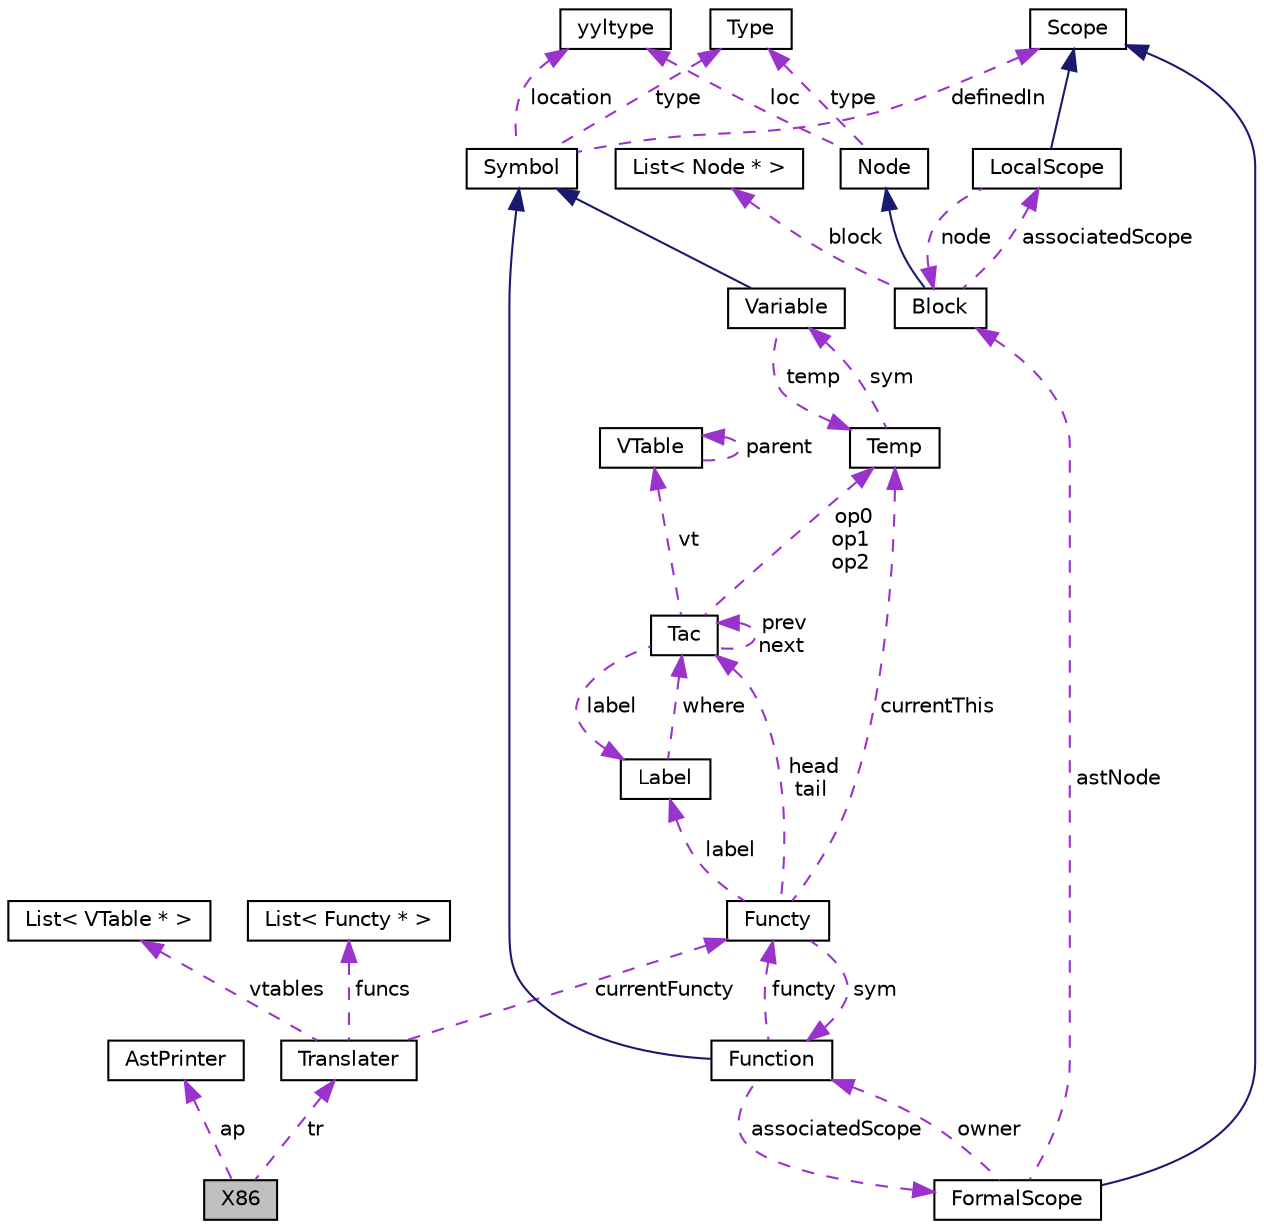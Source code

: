 digraph "X86"
{
 // LATEX_PDF_SIZE
  edge [fontname="Helvetica",fontsize="10",labelfontname="Helvetica",labelfontsize="10"];
  node [fontname="Helvetica",fontsize="10",shape=record];
  Node1 [label="X86",height=0.2,width=0.4,color="black", fillcolor="grey75", style="filled", fontcolor="black",tooltip="X86 class as code generator."];
  Node2 -> Node1 [dir="back",color="darkorchid3",fontsize="10",style="dashed",label=" ap" ,fontname="Helvetica"];
  Node2 [label="AstPrinter",height=0.2,width=0.4,color="black", fillcolor="white", style="filled",URL="$classAstPrinter.html",tooltip="printer helper class"];
  Node3 -> Node1 [dir="back",color="darkorchid3",fontsize="10",style="dashed",label=" tr" ,fontname="Helvetica"];
  Node3 [label="Translater",height=0.2,width=0.4,color="black", fillcolor="white", style="filled",URL="$classTranslater.html",tooltip=" "];
  Node4 -> Node3 [dir="back",color="darkorchid3",fontsize="10",style="dashed",label=" currentFuncty" ,fontname="Helvetica"];
  Node4 [label="Functy",height=0.2,width=0.4,color="black", fillcolor="white", style="filled",URL="$classFuncty.html",tooltip=" "];
  Node5 -> Node4 [dir="back",color="darkorchid3",fontsize="10",style="dashed",label=" head\ntail" ,fontname="Helvetica"];
  Node5 [label="Tac",height=0.2,width=0.4,color="black", fillcolor="white", style="filled",URL="$classTac.html",tooltip=" "];
  Node5 -> Node5 [dir="back",color="darkorchid3",fontsize="10",style="dashed",label=" prev\nnext" ,fontname="Helvetica"];
  Node6 -> Node5 [dir="back",color="darkorchid3",fontsize="10",style="dashed",label=" op0\nop1\nop2" ,fontname="Helvetica"];
  Node6 [label="Temp",height=0.2,width=0.4,color="black", fillcolor="white", style="filled",URL="$classTemp.html",tooltip=" "];
  Node7 -> Node6 [dir="back",color="darkorchid3",fontsize="10",style="dashed",label=" sym" ,fontname="Helvetica"];
  Node7 [label="Variable",height=0.2,width=0.4,color="black", fillcolor="white", style="filled",URL="$classVariable.html",tooltip=" "];
  Node8 -> Node7 [dir="back",color="midnightblue",fontsize="10",style="solid",fontname="Helvetica"];
  Node8 [label="Symbol",height=0.2,width=0.4,color="black", fillcolor="white", style="filled",URL="$classSymbol.html",tooltip=" "];
  Node9 -> Node8 [dir="back",color="darkorchid3",fontsize="10",style="dashed",label=" location" ,fontname="Helvetica"];
  Node9 [label="yyltype",height=0.2,width=0.4,color="black", fillcolor="white", style="filled",URL="$structyyltype.html",tooltip="store location information"];
  Node10 -> Node8 [dir="back",color="darkorchid3",fontsize="10",style="dashed",label=" type" ,fontname="Helvetica"];
  Node10 [label="Type",height=0.2,width=0.4,color="black", fillcolor="white", style="filled",URL="$classType.html",tooltip=" "];
  Node11 -> Node8 [dir="back",color="darkorchid3",fontsize="10",style="dashed",label=" definedIn" ,fontname="Helvetica"];
  Node11 [label="Scope",height=0.2,width=0.4,color="black", fillcolor="white", style="filled",URL="$classScope.html",tooltip="scope interface"];
  Node6 -> Node7 [dir="back",color="darkorchid3",fontsize="10",style="dashed",label=" temp" ,fontname="Helvetica"];
  Node12 -> Node5 [dir="back",color="darkorchid3",fontsize="10",style="dashed",label=" vt" ,fontname="Helvetica"];
  Node12 [label="VTable",height=0.2,width=0.4,color="black", fillcolor="white", style="filled",URL="$classVTable.html",tooltip=" "];
  Node12 -> Node12 [dir="back",color="darkorchid3",fontsize="10",style="dashed",label=" parent" ,fontname="Helvetica"];
  Node13 -> Node5 [dir="back",color="darkorchid3",fontsize="10",style="dashed",label=" label" ,fontname="Helvetica"];
  Node13 [label="Label",height=0.2,width=0.4,color="black", fillcolor="white", style="filled",URL="$classLabel.html",tooltip=" "];
  Node5 -> Node13 [dir="back",color="darkorchid3",fontsize="10",style="dashed",label=" where" ,fontname="Helvetica"];
  Node6 -> Node4 [dir="back",color="darkorchid3",fontsize="10",style="dashed",label=" currentThis" ,fontname="Helvetica"];
  Node14 -> Node4 [dir="back",color="darkorchid3",fontsize="10",style="dashed",label=" sym" ,fontname="Helvetica"];
  Node14 [label="Function",height=0.2,width=0.4,color="black", fillcolor="white", style="filled",URL="$classFunction.html",tooltip=" "];
  Node8 -> Node14 [dir="back",color="midnightblue",fontsize="10",style="solid",fontname="Helvetica"];
  Node15 -> Node14 [dir="back",color="darkorchid3",fontsize="10",style="dashed",label=" associatedScope" ,fontname="Helvetica"];
  Node15 [label="FormalScope",height=0.2,width=0.4,color="black", fillcolor="white", style="filled",URL="$classFormalScope.html",tooltip=" "];
  Node11 -> Node15 [dir="back",color="midnightblue",fontsize="10",style="solid",fontname="Helvetica"];
  Node16 -> Node15 [dir="back",color="darkorchid3",fontsize="10",style="dashed",label=" astNode" ,fontname="Helvetica"];
  Node16 [label="Block",height=0.2,width=0.4,color="black", fillcolor="white", style="filled",URL="$classBlock.html",tooltip="block node"];
  Node17 -> Node16 [dir="back",color="midnightblue",fontsize="10",style="solid",fontname="Helvetica"];
  Node17 [label="Node",height=0.2,width=0.4,color="black", fillcolor="white", style="filled",URL="$classNode.html",tooltip="basic node defination"];
  Node9 -> Node17 [dir="back",color="darkorchid3",fontsize="10",style="dashed",label=" loc" ,fontname="Helvetica"];
  Node10 -> Node17 [dir="back",color="darkorchid3",fontsize="10",style="dashed",label=" type" ,fontname="Helvetica"];
  Node18 -> Node16 [dir="back",color="darkorchid3",fontsize="10",style="dashed",label=" associatedScope" ,fontname="Helvetica"];
  Node18 [label="LocalScope",height=0.2,width=0.4,color="black", fillcolor="white", style="filled",URL="$classLocalScope.html",tooltip=" "];
  Node11 -> Node18 [dir="back",color="midnightblue",fontsize="10",style="solid",fontname="Helvetica"];
  Node16 -> Node18 [dir="back",color="darkorchid3",fontsize="10",style="dashed",label=" node" ,fontname="Helvetica"];
  Node19 -> Node16 [dir="back",color="darkorchid3",fontsize="10",style="dashed",label=" block" ,fontname="Helvetica"];
  Node19 [label="List\< Node * \>",height=0.2,width=0.4,color="black", fillcolor="white", style="filled",URL="$classList.html",tooltip=" "];
  Node14 -> Node15 [dir="back",color="darkorchid3",fontsize="10",style="dashed",label=" owner" ,fontname="Helvetica"];
  Node4 -> Node14 [dir="back",color="darkorchid3",fontsize="10",style="dashed",label=" functy" ,fontname="Helvetica"];
  Node13 -> Node4 [dir="back",color="darkorchid3",fontsize="10",style="dashed",label=" label" ,fontname="Helvetica"];
  Node20 -> Node3 [dir="back",color="darkorchid3",fontsize="10",style="dashed",label=" funcs" ,fontname="Helvetica"];
  Node20 [label="List\< Functy * \>",height=0.2,width=0.4,color="black", fillcolor="white", style="filled",URL="$classList.html",tooltip=" "];
  Node21 -> Node3 [dir="back",color="darkorchid3",fontsize="10",style="dashed",label=" vtables" ,fontname="Helvetica"];
  Node21 [label="List\< VTable * \>",height=0.2,width=0.4,color="black", fillcolor="white", style="filled",URL="$classList.html",tooltip=" "];
}
